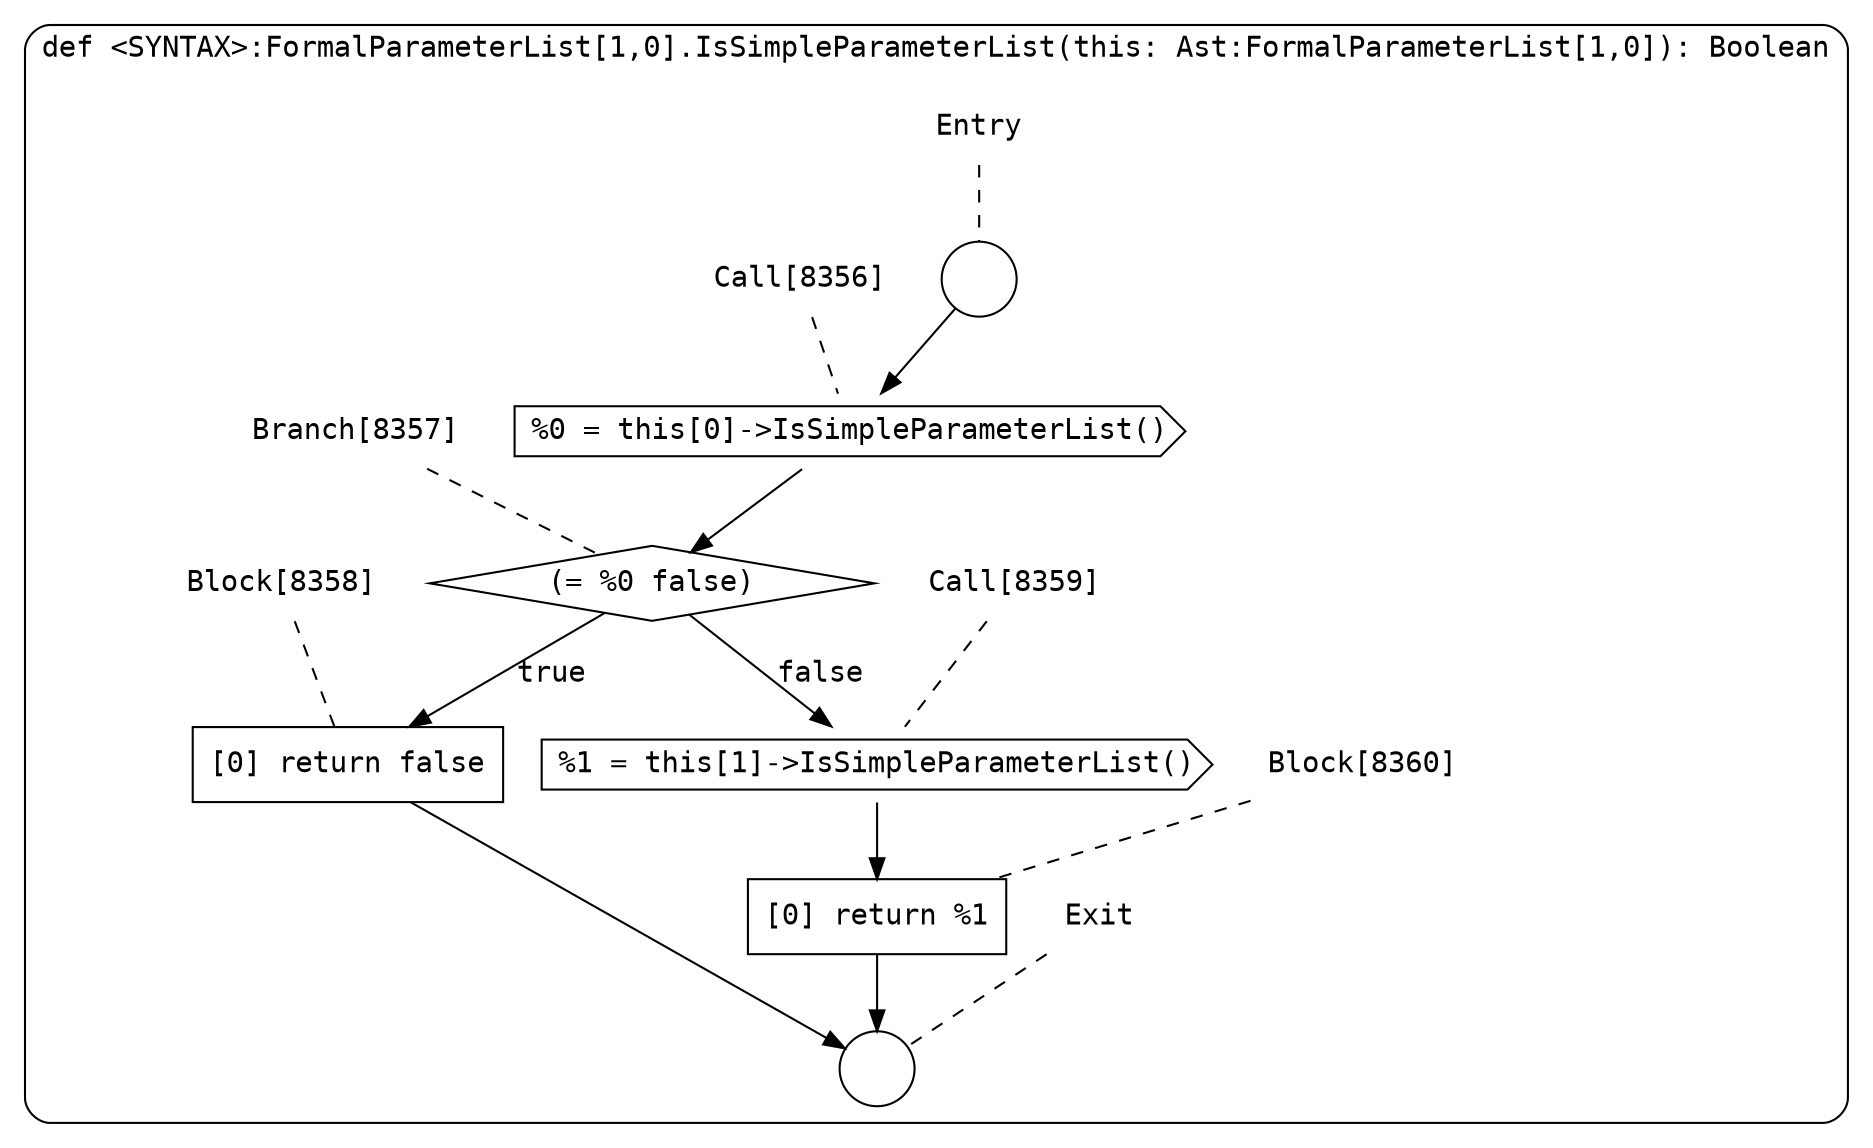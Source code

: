 digraph {
  graph [fontname = "Consolas"]
  node [fontname = "Consolas"]
  edge [fontname = "Consolas"]
  subgraph cluster1544 {
    label = "def <SYNTAX>:FormalParameterList[1,0].IsSimpleParameterList(this: Ast:FormalParameterList[1,0]): Boolean"
    style = rounded
    cluster1544_entry_name [shape=none, label=<<font color="black">Entry</font>>]
    cluster1544_entry_name -> cluster1544_entry [arrowhead=none, color="black", style=dashed]
    cluster1544_entry [shape=circle label=" " color="black" fillcolor="white" style=filled]
    cluster1544_entry -> node8356 [color="black"]
    cluster1544_exit_name [shape=none, label=<<font color="black">Exit</font>>]
    cluster1544_exit_name -> cluster1544_exit [arrowhead=none, color="black", style=dashed]
    cluster1544_exit [shape=circle label=" " color="black" fillcolor="white" style=filled]
    node8356_name [shape=none, label=<<font color="black">Call[8356]</font>>]
    node8356_name -> node8356 [arrowhead=none, color="black", style=dashed]
    node8356 [shape=cds, label=<<font color="black">%0 = this[0]-&gt;IsSimpleParameterList()</font>> color="black" fillcolor="white", style=filled]
    node8356 -> node8357 [color="black"]
    node8357_name [shape=none, label=<<font color="black">Branch[8357]</font>>]
    node8357_name -> node8357 [arrowhead=none, color="black", style=dashed]
    node8357 [shape=diamond, label=<<font color="black">(= %0 false)</font>> color="black" fillcolor="white", style=filled]
    node8357 -> node8358 [label=<<font color="black">true</font>> color="black"]
    node8357 -> node8359 [label=<<font color="black">false</font>> color="black"]
    node8358_name [shape=none, label=<<font color="black">Block[8358]</font>>]
    node8358_name -> node8358 [arrowhead=none, color="black", style=dashed]
    node8358 [shape=box, label=<<font color="black">[0] return false<BR ALIGN="LEFT"/></font>> color="black" fillcolor="white", style=filled]
    node8358 -> cluster1544_exit [color="black"]
    node8359_name [shape=none, label=<<font color="black">Call[8359]</font>>]
    node8359_name -> node8359 [arrowhead=none, color="black", style=dashed]
    node8359 [shape=cds, label=<<font color="black">%1 = this[1]-&gt;IsSimpleParameterList()</font>> color="black" fillcolor="white", style=filled]
    node8359 -> node8360 [color="black"]
    node8360_name [shape=none, label=<<font color="black">Block[8360]</font>>]
    node8360_name -> node8360 [arrowhead=none, color="black", style=dashed]
    node8360 [shape=box, label=<<font color="black">[0] return %1<BR ALIGN="LEFT"/></font>> color="black" fillcolor="white", style=filled]
    node8360 -> cluster1544_exit [color="black"]
  }
}